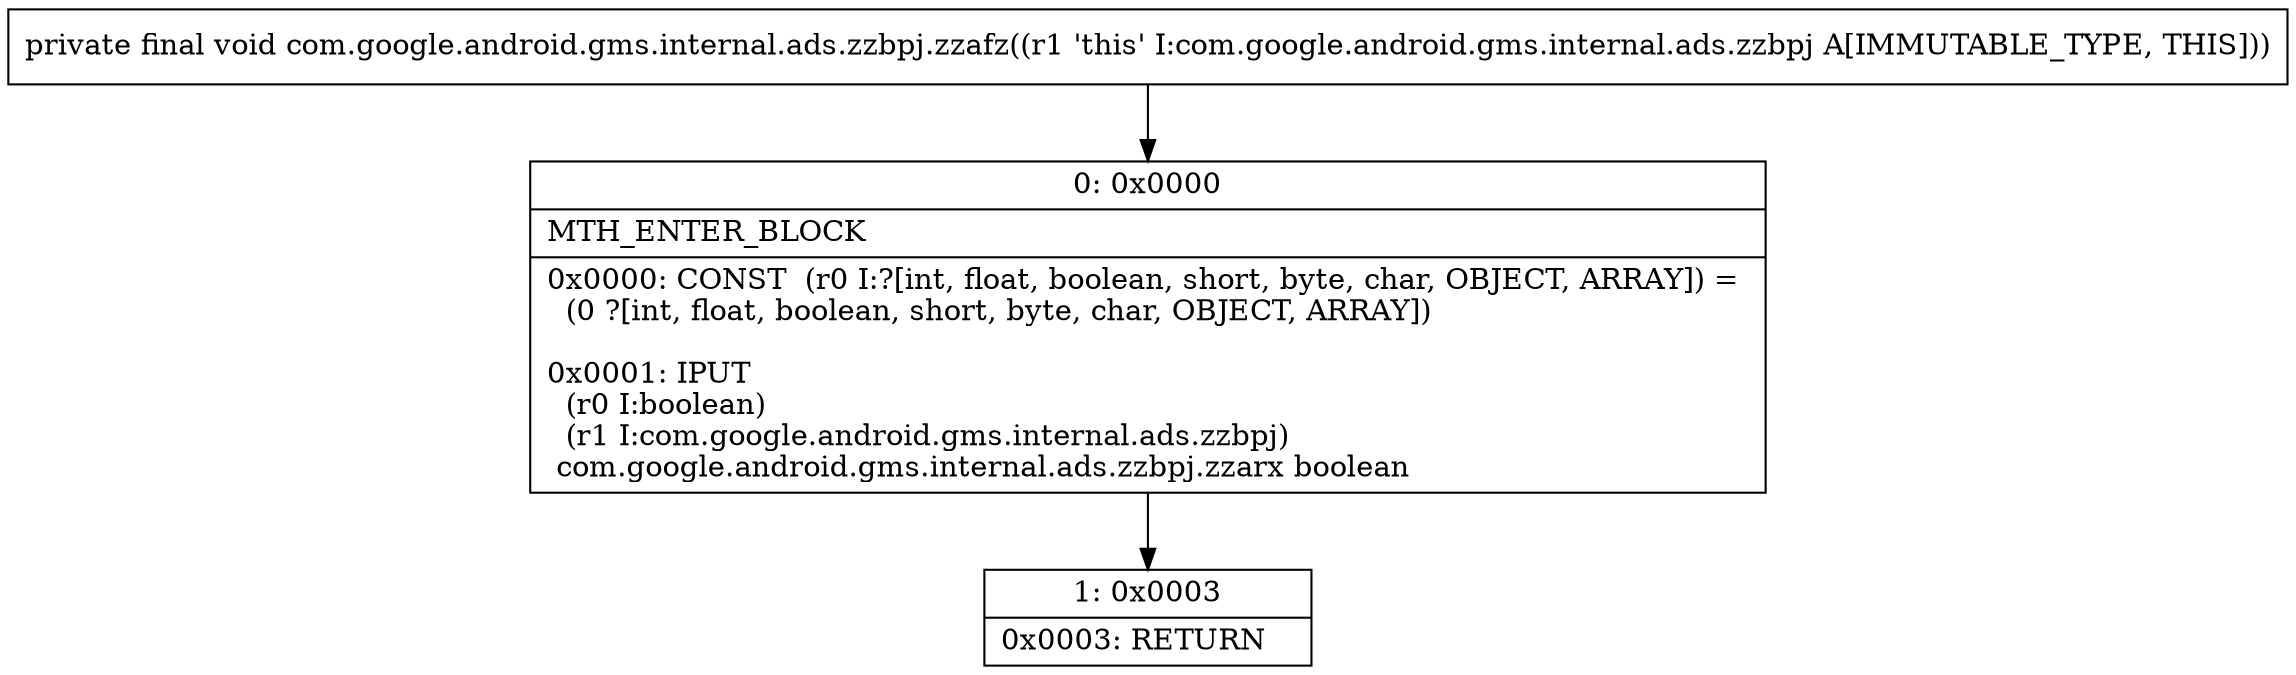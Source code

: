 digraph "CFG forcom.google.android.gms.internal.ads.zzbpj.zzafz()V" {
Node_0 [shape=record,label="{0\:\ 0x0000|MTH_ENTER_BLOCK\l|0x0000: CONST  (r0 I:?[int, float, boolean, short, byte, char, OBJECT, ARRAY]) = \l  (0 ?[int, float, boolean, short, byte, char, OBJECT, ARRAY])\l \l0x0001: IPUT  \l  (r0 I:boolean)\l  (r1 I:com.google.android.gms.internal.ads.zzbpj)\l com.google.android.gms.internal.ads.zzbpj.zzarx boolean \l}"];
Node_1 [shape=record,label="{1\:\ 0x0003|0x0003: RETURN   \l}"];
MethodNode[shape=record,label="{private final void com.google.android.gms.internal.ads.zzbpj.zzafz((r1 'this' I:com.google.android.gms.internal.ads.zzbpj A[IMMUTABLE_TYPE, THIS])) }"];
MethodNode -> Node_0;
Node_0 -> Node_1;
}

